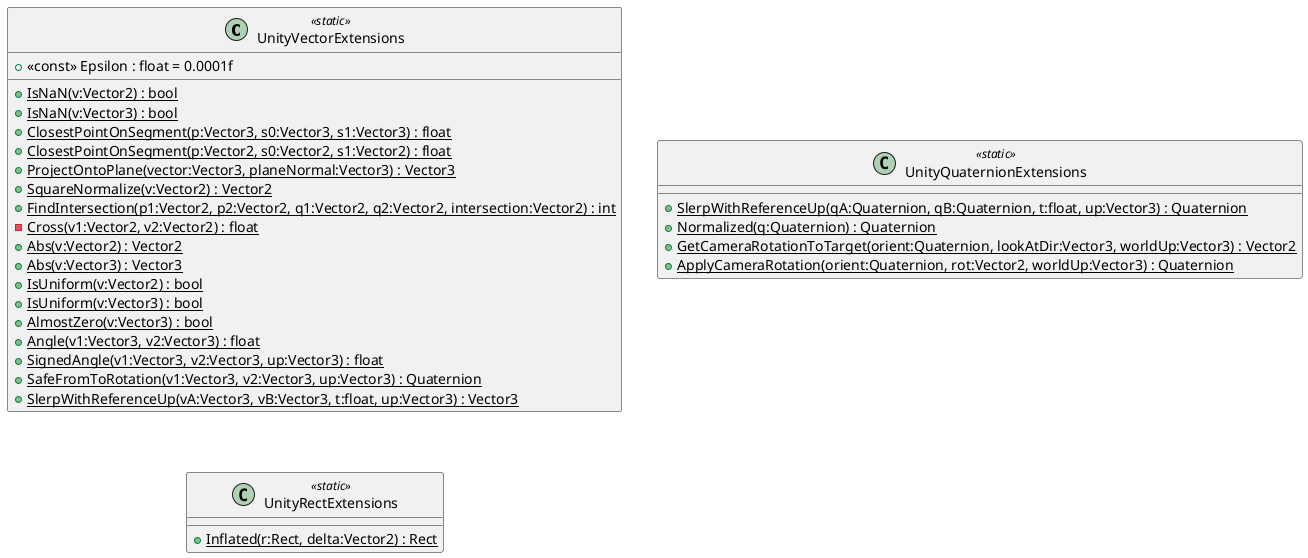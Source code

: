 @startuml
class UnityVectorExtensions <<static>> {
    + <<const>> Epsilon : float = 0.0001f
    + {static} IsNaN(v:Vector2) : bool
    + {static} IsNaN(v:Vector3) : bool
    + {static} ClosestPointOnSegment(p:Vector3, s0:Vector3, s1:Vector3) : float
    + {static} ClosestPointOnSegment(p:Vector2, s0:Vector2, s1:Vector2) : float
    + {static} ProjectOntoPlane(vector:Vector3, planeNormal:Vector3) : Vector3
    + {static} SquareNormalize(v:Vector2) : Vector2
    + {static} FindIntersection(p1:Vector2, p2:Vector2, q1:Vector2, q2:Vector2, intersection:Vector2) : int
    - {static} Cross(v1:Vector2, v2:Vector2) : float
    + {static} Abs(v:Vector2) : Vector2
    + {static} Abs(v:Vector3) : Vector3
    + {static} IsUniform(v:Vector2) : bool
    + {static} IsUniform(v:Vector3) : bool
    + {static} AlmostZero(v:Vector3) : bool
    + {static} Angle(v1:Vector3, v2:Vector3) : float
    + {static} SignedAngle(v1:Vector3, v2:Vector3, up:Vector3) : float
    + {static} SafeFromToRotation(v1:Vector3, v2:Vector3, up:Vector3) : Quaternion
    + {static} SlerpWithReferenceUp(vA:Vector3, vB:Vector3, t:float, up:Vector3) : Vector3
}
class UnityQuaternionExtensions <<static>> {
    + {static} SlerpWithReferenceUp(qA:Quaternion, qB:Quaternion, t:float, up:Vector3) : Quaternion
    + {static} Normalized(q:Quaternion) : Quaternion
    + {static} GetCameraRotationToTarget(orient:Quaternion, lookAtDir:Vector3, worldUp:Vector3) : Vector2
    + {static} ApplyCameraRotation(orient:Quaternion, rot:Vector2, worldUp:Vector3) : Quaternion
}
class UnityRectExtensions <<static>> {
    + {static} Inflated(r:Rect, delta:Vector2) : Rect
}
@enduml
